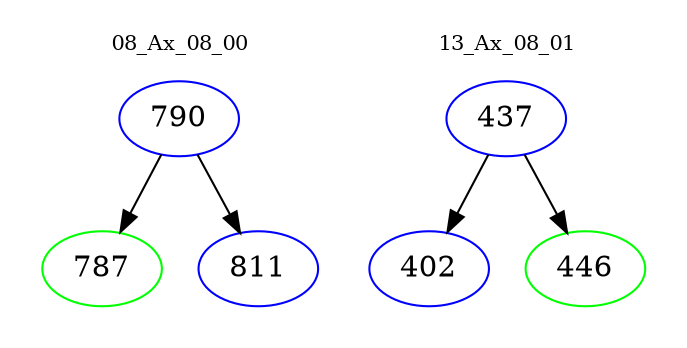 digraph{
subgraph cluster_0 {
color = white
label = "08_Ax_08_00";
fontsize=10;
T0_790 [label="790", color="blue"]
T0_790 -> T0_787 [color="black"]
T0_787 [label="787", color="green"]
T0_790 -> T0_811 [color="black"]
T0_811 [label="811", color="blue"]
}
subgraph cluster_1 {
color = white
label = "13_Ax_08_01";
fontsize=10;
T1_437 [label="437", color="blue"]
T1_437 -> T1_402 [color="black"]
T1_402 [label="402", color="blue"]
T1_437 -> T1_446 [color="black"]
T1_446 [label="446", color="green"]
}
}
